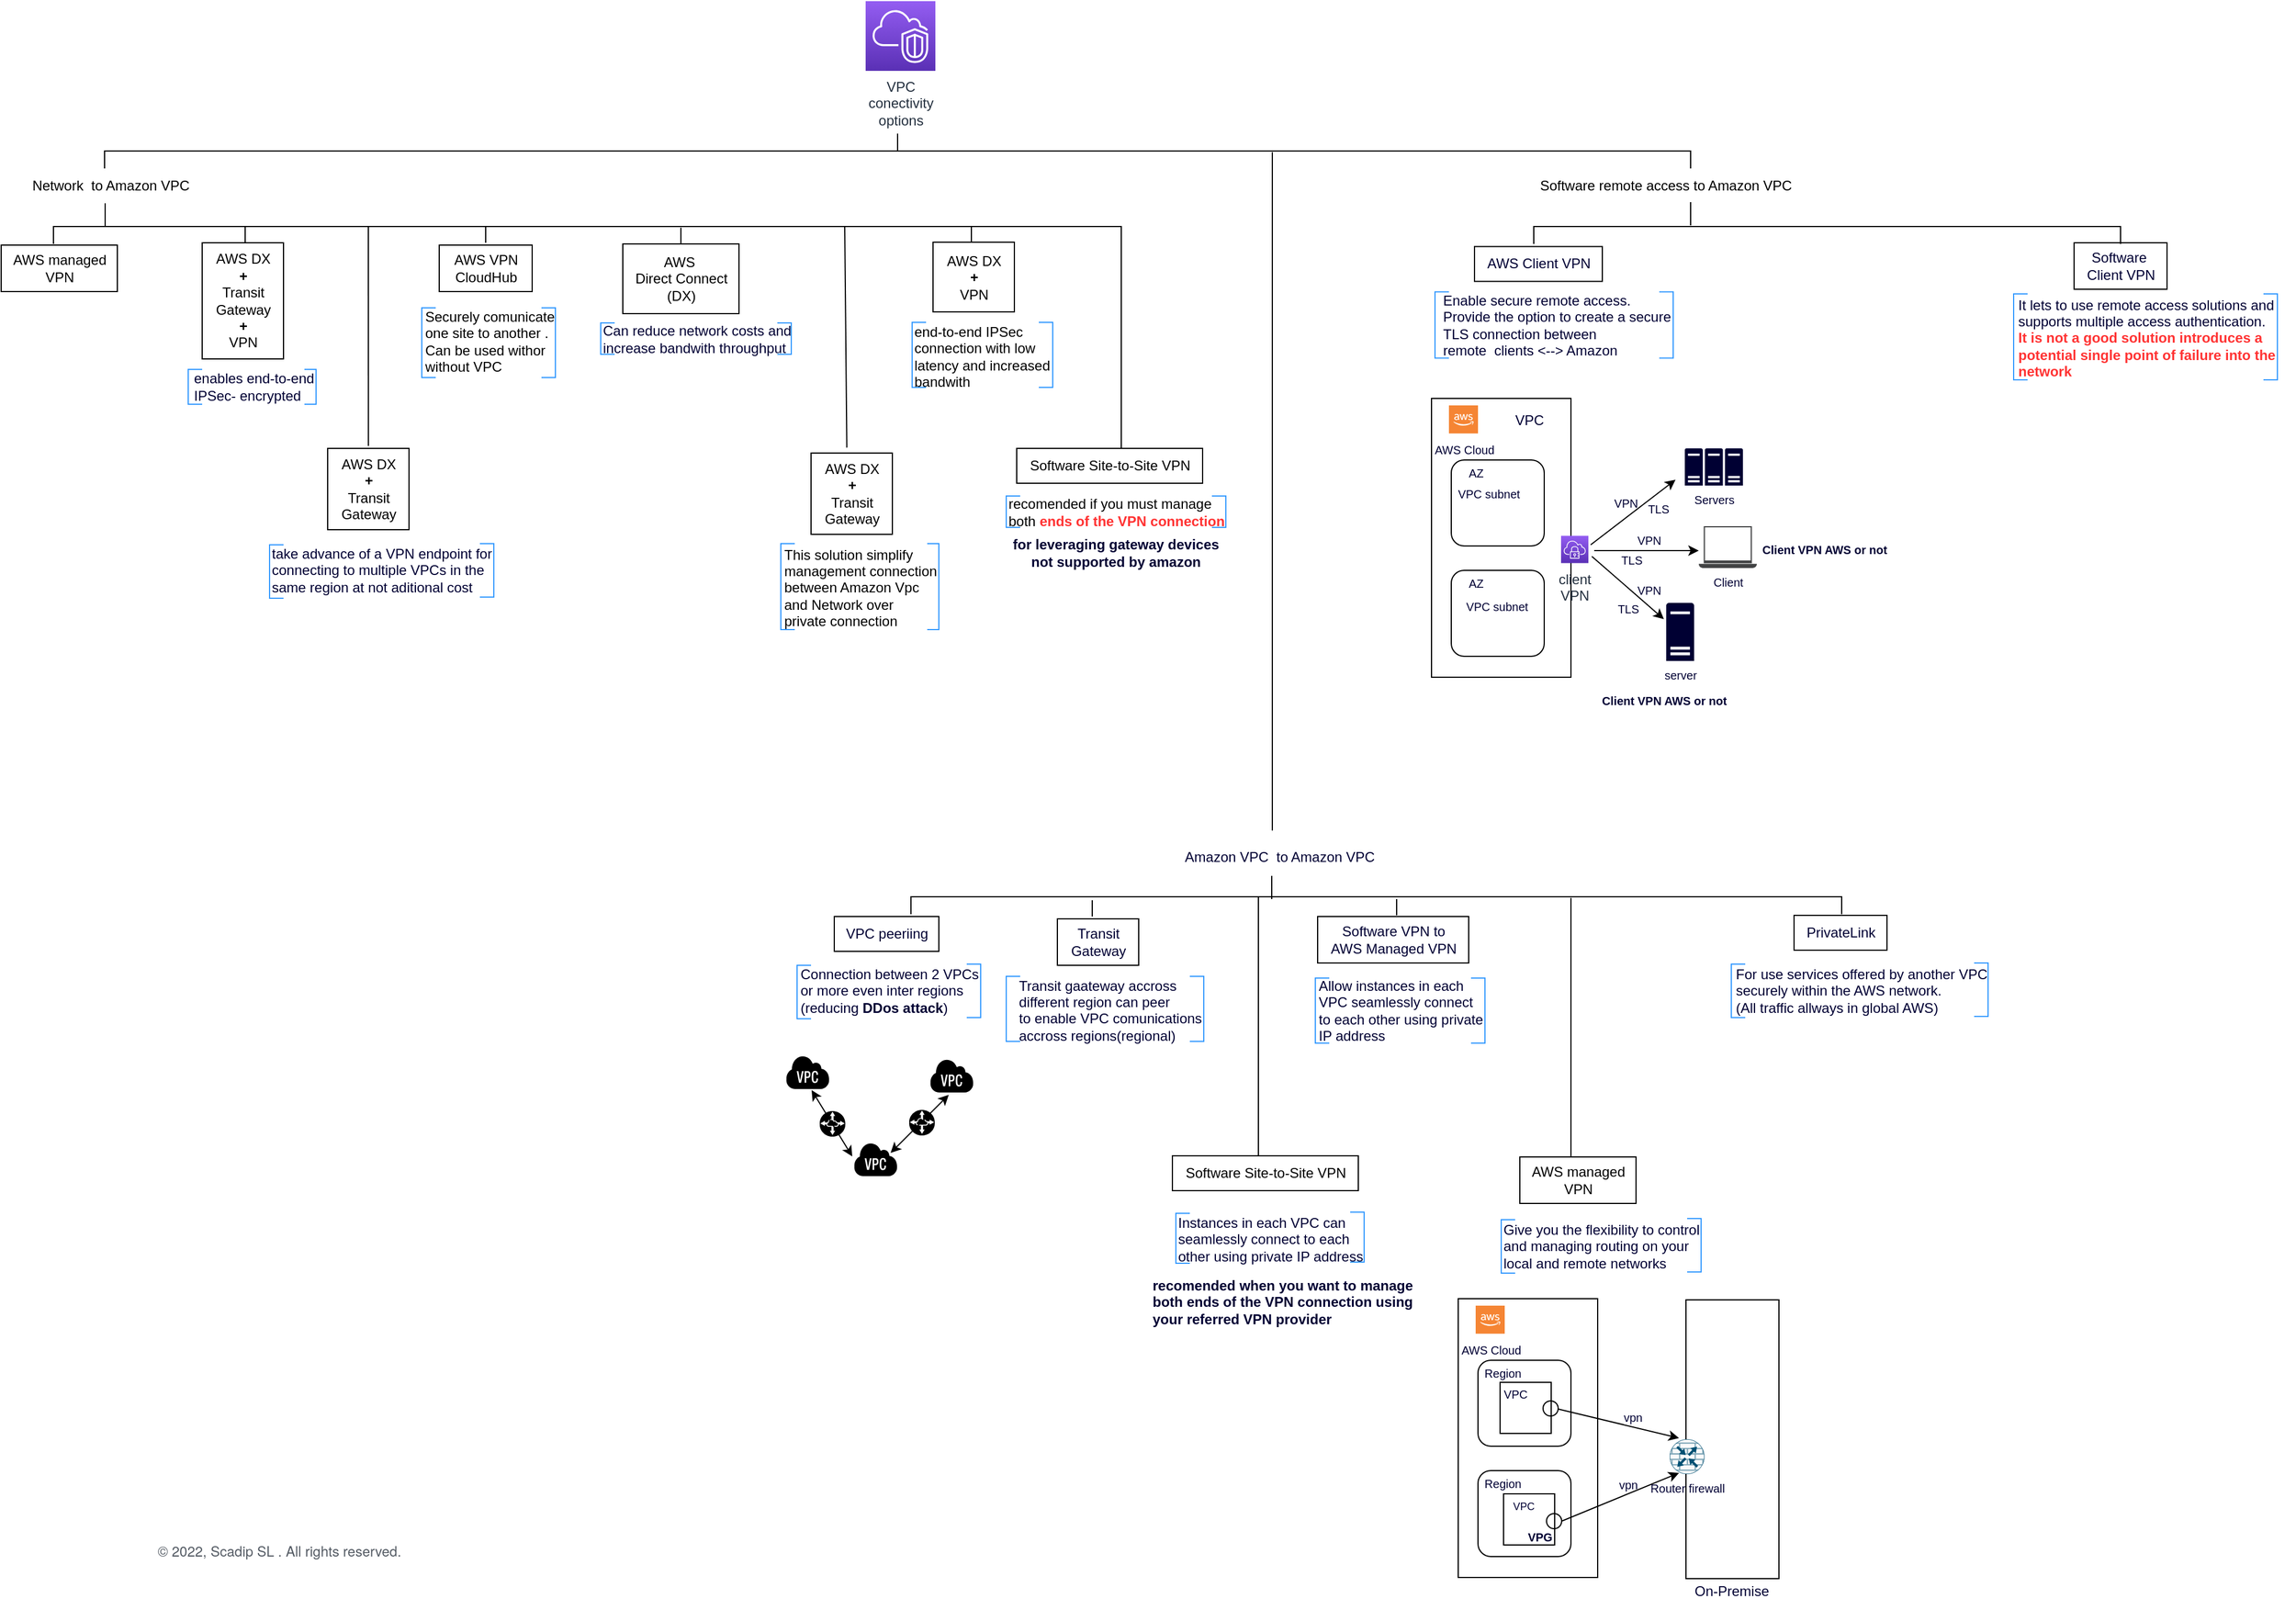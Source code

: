 <mxfile version="20.1.4" type="github">
  <diagram id="rGe3KuBBRu5CYdZj4_0n" name="Page-1">
    <mxGraphModel dx="799" dy="509" grid="1" gridSize="10" guides="1" tooltips="1" connect="1" arrows="1" fold="1" page="1" pageScale="1" pageWidth="2336" pageHeight="1654" math="0" shadow="0">
      <root>
        <mxCell id="0" />
        <mxCell id="1" parent="0" />
        <mxCell id="QmvpYYEcJwL0dfFaCKJW-41" value="This solution simplify&lt;br&gt;management connection&lt;br&gt;between Amazon Vpc &lt;br&gt;and Network&amp;nbsp;over &lt;br&gt;private connection" style="text;html=1;align=left;verticalAlign=middle;resizable=0;points=[];autosize=1;strokeColor=none;fillColor=none;" parent="1" vertex="1">
          <mxGeometry x="688" y="526" width="150" height="90" as="geometry" />
        </mxCell>
        <mxCell id="QmvpYYEcJwL0dfFaCKJW-1" value="VPC &lt;br&gt;conectivity &lt;br&gt;options" style="sketch=0;points=[[0,0,0],[0.25,0,0],[0.5,0,0],[0.75,0,0],[1,0,0],[0,1,0],[0.25,1,0],[0.5,1,0],[0.75,1,0],[1,1,0],[0,0.25,0],[0,0.5,0],[0,0.75,0],[1,0.25,0],[1,0.5,0],[1,0.75,0]];outlineConnect=0;fontColor=#232F3E;gradientColor=#945DF2;gradientDirection=north;fillColor=#5A30B5;strokeColor=#ffffff;dashed=0;verticalLabelPosition=bottom;verticalAlign=top;align=center;html=1;fontSize=12;fontStyle=0;aspect=fixed;shape=mxgraph.aws4.resourceIcon;resIcon=mxgraph.aws4.vpc;" parent="1" vertex="1">
          <mxGeometry x="760" y="66" width="60" height="60" as="geometry" />
        </mxCell>
        <mxCell id="QmvpYYEcJwL0dfFaCKJW-4" value="" style="strokeWidth=1;html=1;shape=mxgraph.flowchart.annotation_2;align=left;labelPosition=right;pointerEvents=1;direction=south;" parent="1" vertex="1">
          <mxGeometry x="105" y="180" width="1365" height="30" as="geometry" />
        </mxCell>
        <mxCell id="QmvpYYEcJwL0dfFaCKJW-5" value="Network&amp;nbsp; to Amazon VPC" style="text;html=1;align=center;verticalAlign=middle;resizable=0;points=[];autosize=1;strokeColor=none;fillColor=none;" parent="1" vertex="1">
          <mxGeometry x="30" y="210" width="160" height="30" as="geometry" />
        </mxCell>
        <mxCell id="QmvpYYEcJwL0dfFaCKJW-8" value="" style="strokeWidth=1;html=1;shape=mxgraph.flowchart.annotation_1;align=left;pointerEvents=1;direction=south;" parent="1" vertex="1">
          <mxGeometry x="61" y="260" width="919" height="15" as="geometry" />
        </mxCell>
        <mxCell id="QmvpYYEcJwL0dfFaCKJW-9" value="" style="endArrow=none;html=1;rounded=0;" parent="1" edge="1">
          <mxGeometry width="50" height="50" relative="1" as="geometry">
            <mxPoint x="105.5" y="260" as="sourcePoint" />
            <mxPoint x="105.5" y="240" as="targetPoint" />
          </mxGeometry>
        </mxCell>
        <mxCell id="QmvpYYEcJwL0dfFaCKJW-10" value="AWS managed&lt;br&gt;VPN" style="text;html=1;align=center;verticalAlign=middle;resizable=0;points=[];autosize=1;strokeColor=default;fillColor=none;" parent="1" vertex="1">
          <mxGeometry x="16" y="276" width="100" height="40" as="geometry" />
        </mxCell>
        <mxCell id="QmvpYYEcJwL0dfFaCKJW-11" value="" style="endArrow=none;html=1;rounded=0;" parent="1" edge="1">
          <mxGeometry width="50" height="50" relative="1" as="geometry">
            <mxPoint x="226" y="274" as="sourcePoint" />
            <mxPoint x="226" y="260" as="targetPoint" />
          </mxGeometry>
        </mxCell>
        <mxCell id="QmvpYYEcJwL0dfFaCKJW-12" value="AWS DX&lt;br&gt;&lt;b&gt;+&lt;br&gt;&lt;/b&gt;Transit&lt;br&gt;Gateway&lt;br&gt;&lt;b&gt;+&lt;/b&gt;&lt;br&gt;VPN" style="text;html=1;align=center;verticalAlign=middle;resizable=0;points=[];autosize=1;strokeColor=default;fillColor=none;" parent="1" vertex="1">
          <mxGeometry x="189" y="274" width="70" height="100" as="geometry" />
        </mxCell>
        <mxCell id="QmvpYYEcJwL0dfFaCKJW-14" value="enables end-to-end&lt;br&gt;IPSec- encrypted" style="text;html=1;align=left;verticalAlign=middle;resizable=0;points=[];autosize=1;strokeColor=none;fillColor=none;fontSize=12;fontColor=#000033;" parent="1" vertex="1">
          <mxGeometry x="180" y="378" width="130" height="40" as="geometry" />
        </mxCell>
        <mxCell id="QmvpYYEcJwL0dfFaCKJW-15" value="" style="strokeWidth=1;html=1;shape=mxgraph.flowchart.annotation_1;align=left;pointerEvents=1;fontColor=#000033;fillColor=none;strokeColor=#3399FF;" parent="1" vertex="1">
          <mxGeometry x="177" y="383" width="12" height="30" as="geometry" />
        </mxCell>
        <mxCell id="QmvpYYEcJwL0dfFaCKJW-16" value="" style="strokeWidth=1;html=1;shape=mxgraph.flowchart.annotation_1;align=left;pointerEvents=1;fontColor=#000033;fillColor=none;direction=west;strokeColor=#3399FF;" parent="1" vertex="1">
          <mxGeometry x="277" y="383" width="10" height="30" as="geometry" />
        </mxCell>
        <mxCell id="QmvpYYEcJwL0dfFaCKJW-17" value="take advance of a VPN endpoint for &lt;br&gt;connecting to multiple VPCs in the &lt;br&gt;same region&amp;nbsp;at not aditional cost" style="text;html=1;align=left;verticalAlign=middle;resizable=0;points=[];autosize=1;strokeColor=none;fillColor=none;fontSize=12;fontColor=#000033;" parent="1" vertex="1">
          <mxGeometry x="247" y="526" width="210" height="60" as="geometry" />
        </mxCell>
        <mxCell id="QmvpYYEcJwL0dfFaCKJW-18" value="" style="strokeWidth=1;html=1;shape=mxgraph.flowchart.annotation_1;align=left;pointerEvents=1;fontColor=#000033;fillColor=none;strokeColor=#3399FF;" parent="1" vertex="1">
          <mxGeometry x="247" y="534" width="12" height="46" as="geometry" />
        </mxCell>
        <mxCell id="QmvpYYEcJwL0dfFaCKJW-19" value="" style="strokeWidth=1;html=1;shape=mxgraph.flowchart.annotation_1;align=left;pointerEvents=1;fontColor=#000033;fillColor=none;direction=west;strokeColor=#3399FF;" parent="1" vertex="1">
          <mxGeometry x="428" y="533" width="12" height="46" as="geometry" />
        </mxCell>
        <mxCell id="QmvpYYEcJwL0dfFaCKJW-22" value="" style="endArrow=none;html=1;rounded=0;" parent="1" edge="1">
          <mxGeometry width="50" height="50" relative="1" as="geometry">
            <mxPoint x="851" y="274" as="sourcePoint" />
            <mxPoint x="851" y="260" as="targetPoint" />
          </mxGeometry>
        </mxCell>
        <mxCell id="QmvpYYEcJwL0dfFaCKJW-23" value="AWS VPN&lt;br&gt;CloudHub" style="text;html=1;align=center;verticalAlign=middle;resizable=0;points=[];autosize=1;strokeColor=default;fillColor=none;" parent="1" vertex="1">
          <mxGeometry x="393" y="276" width="80" height="40" as="geometry" />
        </mxCell>
        <mxCell id="QmvpYYEcJwL0dfFaCKJW-24" value="Securely comunicate &lt;br&gt;one site to another . &lt;br&gt;Can be used withor &lt;br&gt;without VPC&amp;nbsp;&amp;nbsp;" style="text;html=1;align=left;verticalAlign=middle;resizable=0;points=[];autosize=1;strokeColor=none;fillColor=none;" parent="1" vertex="1">
          <mxGeometry x="379" y="324" width="130" height="70" as="geometry" />
        </mxCell>
        <mxCell id="QmvpYYEcJwL0dfFaCKJW-25" value="" style="strokeWidth=1;html=1;shape=mxgraph.flowchart.annotation_1;align=left;pointerEvents=1;fontColor=#000033;fillColor=none;strokeColor=#3399FF;" parent="1" vertex="1">
          <mxGeometry x="378" y="330" width="12" height="60" as="geometry" />
        </mxCell>
        <mxCell id="QmvpYYEcJwL0dfFaCKJW-26" value="" style="strokeWidth=1;html=1;shape=mxgraph.flowchart.annotation_1;align=left;pointerEvents=1;fontColor=#000033;fillColor=none;direction=west;strokeColor=#3399FF;" parent="1" vertex="1">
          <mxGeometry x="481" y="330" width="12" height="60" as="geometry" />
        </mxCell>
        <mxCell id="QmvpYYEcJwL0dfFaCKJW-28" value="" style="endArrow=none;html=1;rounded=0;" parent="1" edge="1">
          <mxGeometry width="50" height="50" relative="1" as="geometry">
            <mxPoint x="433" y="274" as="sourcePoint" />
            <mxPoint x="433" y="260" as="targetPoint" />
          </mxGeometry>
        </mxCell>
        <mxCell id="QmvpYYEcJwL0dfFaCKJW-29" value="AWS&amp;nbsp;&lt;br&gt;Direct Connect&lt;br&gt;(DX)" style="text;html=1;align=center;verticalAlign=middle;resizable=0;points=[];autosize=1;strokeColor=default;fillColor=none;" parent="1" vertex="1">
          <mxGeometry x="551" y="275" width="100" height="60" as="geometry" />
        </mxCell>
        <mxCell id="QmvpYYEcJwL0dfFaCKJW-30" value="Can reduce network costs and&lt;br&gt;increase bandwith throughput" style="text;html=1;align=left;verticalAlign=middle;resizable=0;points=[];autosize=1;strokeColor=none;fillColor=none;fontSize=12;fontColor=#000033;" parent="1" vertex="1">
          <mxGeometry x="532" y="337" width="190" height="40" as="geometry" />
        </mxCell>
        <mxCell id="QmvpYYEcJwL0dfFaCKJW-31" value="" style="strokeWidth=1;html=1;shape=mxgraph.flowchart.annotation_1;align=left;pointerEvents=1;fontColor=#000033;fillColor=none;strokeColor=#3399FF;" parent="1" vertex="1">
          <mxGeometry x="532" y="343" width="12" height="27" as="geometry" />
        </mxCell>
        <mxCell id="QmvpYYEcJwL0dfFaCKJW-32" value="" style="strokeWidth=1;html=1;shape=mxgraph.flowchart.annotation_1;align=left;pointerEvents=1;fontColor=#000033;fillColor=none;direction=west;strokeColor=#3399FF;" parent="1" vertex="1">
          <mxGeometry x="684" y="343" width="12" height="27" as="geometry" />
        </mxCell>
        <mxCell id="QmvpYYEcJwL0dfFaCKJW-33" value="" style="endArrow=none;html=1;rounded=0;" parent="1" edge="1">
          <mxGeometry width="50" height="50" relative="1" as="geometry">
            <mxPoint x="601" y="275" as="sourcePoint" />
            <mxPoint x="601" y="261" as="targetPoint" />
          </mxGeometry>
        </mxCell>
        <mxCell id="QmvpYYEcJwL0dfFaCKJW-34" value="AWS DX&lt;br&gt;&lt;b&gt;+&lt;br&gt;&lt;/b&gt;Transit&lt;br&gt;Gateway" style="text;html=1;align=center;verticalAlign=middle;resizable=0;points=[];autosize=1;strokeColor=default;fillColor=none;" parent="1" vertex="1">
          <mxGeometry x="297" y="451" width="70" height="70" as="geometry" />
        </mxCell>
        <mxCell id="QmvpYYEcJwL0dfFaCKJW-36" value="" style="endArrow=none;html=1;rounded=0;exitX=0.501;exitY=-0.03;exitDx=0;exitDy=0;exitPerimeter=0;" parent="1" source="QmvpYYEcJwL0dfFaCKJW-34" edge="1">
          <mxGeometry width="50" height="50" relative="1" as="geometry">
            <mxPoint x="332" y="438" as="sourcePoint" />
            <mxPoint x="332" y="260" as="targetPoint" />
          </mxGeometry>
        </mxCell>
        <mxCell id="QmvpYYEcJwL0dfFaCKJW-37" value="" style="endArrow=none;html=1;rounded=0;exitX=0.44;exitY=-0.067;exitDx=0;exitDy=0;exitPerimeter=0;" parent="1" source="QmvpYYEcJwL0dfFaCKJW-38" edge="1">
          <mxGeometry width="50" height="50" relative="1" as="geometry">
            <mxPoint x="742" y="424" as="sourcePoint" />
            <mxPoint x="742" y="260" as="targetPoint" />
          </mxGeometry>
        </mxCell>
        <mxCell id="QmvpYYEcJwL0dfFaCKJW-38" value="AWS DX&lt;br&gt;&lt;b&gt;+&lt;br&gt;&lt;/b&gt;Transit&lt;br&gt;Gateway" style="text;html=1;align=center;verticalAlign=middle;resizable=0;points=[];autosize=1;strokeColor=default;fillColor=none;" parent="1" vertex="1">
          <mxGeometry x="713" y="455" width="70" height="70" as="geometry" />
        </mxCell>
        <mxCell id="QmvpYYEcJwL0dfFaCKJW-39" value="" style="strokeWidth=1;html=1;shape=mxgraph.flowchart.annotation_1;align=left;pointerEvents=1;fontColor=#000033;fillColor=none;strokeColor=#3399FF;" parent="1" vertex="1">
          <mxGeometry x="687" y="533" width="12" height="74" as="geometry" />
        </mxCell>
        <mxCell id="QmvpYYEcJwL0dfFaCKJW-40" value="" style="strokeWidth=1;html=1;shape=mxgraph.flowchart.annotation_1;align=left;pointerEvents=1;fontColor=#000033;fillColor=none;direction=west;strokeColor=#3399FF;" parent="1" vertex="1">
          <mxGeometry x="813" y="533" width="10" height="74" as="geometry" />
        </mxCell>
        <mxCell id="QmvpYYEcJwL0dfFaCKJW-42" value="AWS DX&lt;br&gt;&lt;b&gt;+&lt;/b&gt;&lt;br&gt;VPN" style="text;html=1;align=center;verticalAlign=middle;resizable=0;points=[];autosize=1;strokeColor=default;fillColor=none;" parent="1" vertex="1">
          <mxGeometry x="818" y="273.5" width="70" height="60" as="geometry" />
        </mxCell>
        <mxCell id="QmvpYYEcJwL0dfFaCKJW-43" value="end-to-end IPSec &lt;br&gt;connection&amp;nbsp;with low &lt;br&gt;latency and increased&amp;nbsp;&lt;br&gt;bandwith" style="text;html=1;align=left;verticalAlign=middle;resizable=0;points=[];autosize=1;strokeColor=none;fillColor=none;" parent="1" vertex="1">
          <mxGeometry x="800" y="336.5" width="140" height="70" as="geometry" />
        </mxCell>
        <mxCell id="QmvpYYEcJwL0dfFaCKJW-46" value="" style="strokeWidth=1;html=1;shape=mxgraph.flowchart.annotation_1;align=left;pointerEvents=1;fontColor=#000033;fillColor=none;strokeColor=#3399FF;" parent="1" vertex="1">
          <mxGeometry x="800" y="342.5" width="12" height="56" as="geometry" />
        </mxCell>
        <mxCell id="QmvpYYEcJwL0dfFaCKJW-47" value="" style="strokeWidth=1;html=1;shape=mxgraph.flowchart.annotation_1;align=left;pointerEvents=1;fontColor=#000033;fillColor=none;direction=west;strokeColor=#3399FF;" parent="1" vertex="1">
          <mxGeometry x="909" y="342.5" width="12" height="56" as="geometry" />
        </mxCell>
        <mxCell id="QmvpYYEcJwL0dfFaCKJW-50" value="Software Site-to-Site VPN" style="text;html=1;align=center;verticalAlign=middle;resizable=0;points=[];autosize=1;strokeColor=default;fillColor=none;" parent="1" vertex="1">
          <mxGeometry x="890" y="451" width="160" height="30" as="geometry" />
        </mxCell>
        <mxCell id="QmvpYYEcJwL0dfFaCKJW-52" value="" style="endArrow=none;html=1;rounded=0;exitX=0.44;exitY=-0.067;exitDx=0;exitDy=0;exitPerimeter=0;" parent="1" edge="1">
          <mxGeometry width="50" height="50" relative="1" as="geometry">
            <mxPoint x="980" y="451" as="sourcePoint" />
            <mxPoint x="980" y="274" as="targetPoint" />
          </mxGeometry>
        </mxCell>
        <mxCell id="QmvpYYEcJwL0dfFaCKJW-53" value="recomended if you must manage &lt;br&gt;both&amp;nbsp;&lt;b&gt;&lt;font color=&quot;#ff3333&quot;&gt;ends of the VPN connection&lt;/font&gt;&lt;/b&gt;&amp;nbsp;" style="text;html=1;align=left;verticalAlign=middle;resizable=0;points=[];autosize=1;strokeColor=none;fillColor=none;" parent="1" vertex="1">
          <mxGeometry x="881" y="486" width="210" height="40" as="geometry" />
        </mxCell>
        <mxCell id="QmvpYYEcJwL0dfFaCKJW-54" value="" style="strokeWidth=1;html=1;shape=mxgraph.flowchart.annotation_1;align=left;pointerEvents=1;fontColor=#000033;fillColor=none;strokeColor=#3399FF;" parent="1" vertex="1">
          <mxGeometry x="881" y="492" width="12" height="27" as="geometry" />
        </mxCell>
        <mxCell id="QmvpYYEcJwL0dfFaCKJW-55" value="" style="strokeWidth=1;html=1;shape=mxgraph.flowchart.annotation_1;align=left;pointerEvents=1;fontColor=#000033;fillColor=none;direction=west;strokeColor=#3399FF;" parent="1" vertex="1">
          <mxGeometry x="1058" y="492" width="12" height="27" as="geometry" />
        </mxCell>
        <mxCell id="QmvpYYEcJwL0dfFaCKJW-56" value="&lt;b&gt;for leveraging gateway devices &lt;br&gt;not supported by amazon&lt;/b&gt;" style="text;html=1;align=center;verticalAlign=middle;resizable=0;points=[];autosize=1;strokeColor=none;fillColor=none;fontColor=#000033;" parent="1" vertex="1">
          <mxGeometry x="875" y="521" width="200" height="40" as="geometry" />
        </mxCell>
        <mxCell id="QmvpYYEcJwL0dfFaCKJW-57" value="Amazon VPC&amp;nbsp; to Amazon VPC" style="text;html=1;align=center;verticalAlign=middle;resizable=0;points=[];autosize=1;strokeColor=none;fillColor=none;fontColor=#000033;" parent="1" vertex="1">
          <mxGeometry x="1021" y="788" width="190" height="30" as="geometry" />
        </mxCell>
        <mxCell id="QmvpYYEcJwL0dfFaCKJW-58" value="" style="strokeWidth=1;html=1;shape=mxgraph.flowchart.annotation_1;align=left;pointerEvents=1;direction=south;" parent="1" vertex="1">
          <mxGeometry x="799" y="837" width="801" height="15" as="geometry" />
        </mxCell>
        <mxCell id="QmvpYYEcJwL0dfFaCKJW-59" value="" style="endArrow=none;html=1;rounded=0;" parent="1" edge="1">
          <mxGeometry width="50" height="50" relative="1" as="geometry">
            <mxPoint x="1109.5" y="839" as="sourcePoint" />
            <mxPoint x="1109.5" y="819" as="targetPoint" />
          </mxGeometry>
        </mxCell>
        <mxCell id="QmvpYYEcJwL0dfFaCKJW-60" value="VPC peeriing" style="text;html=1;align=center;verticalAlign=middle;resizable=0;points=[];autosize=1;strokeColor=default;fillColor=none;fontColor=#000033;" parent="1" vertex="1">
          <mxGeometry x="733" y="854" width="90" height="30" as="geometry" />
        </mxCell>
        <mxCell id="QmvpYYEcJwL0dfFaCKJW-61" value="Transit &lt;br&gt;Gateway" style="text;html=1;align=center;verticalAlign=middle;resizable=0;points=[];autosize=1;strokeColor=default;fillColor=none;fontColor=#000033;" parent="1" vertex="1">
          <mxGeometry x="925" y="856" width="70" height="40" as="geometry" />
        </mxCell>
        <mxCell id="QmvpYYEcJwL0dfFaCKJW-62" value="Software Site-to-Site VPN" style="text;html=1;align=center;verticalAlign=middle;resizable=0;points=[];autosize=1;strokeColor=default;fillColor=none;" parent="1" vertex="1">
          <mxGeometry x="1024" y="1060" width="160" height="30" as="geometry" />
        </mxCell>
        <mxCell id="QmvpYYEcJwL0dfFaCKJW-63" value="Connection between&amp;nbsp;2 VPCs &lt;br&gt;or more even inter regions&amp;nbsp;&lt;br&gt;(reducing &lt;b&gt;DDos attack&lt;/b&gt;)" style="text;html=1;align=left;verticalAlign=middle;resizable=0;points=[];autosize=1;strokeColor=none;fillColor=none;fontColor=#000033;" parent="1" vertex="1">
          <mxGeometry x="702" y="888" width="180" height="60" as="geometry" />
        </mxCell>
        <mxCell id="QmvpYYEcJwL0dfFaCKJW-64" value="" style="strokeWidth=1;html=1;shape=mxgraph.flowchart.annotation_1;align=left;pointerEvents=1;fontColor=#000033;fillColor=none;strokeColor=#3399FF;" parent="1" vertex="1">
          <mxGeometry x="701" y="896" width="12" height="46" as="geometry" />
        </mxCell>
        <mxCell id="QmvpYYEcJwL0dfFaCKJW-65" value="" style="strokeWidth=1;html=1;shape=mxgraph.flowchart.annotation_1;align=left;pointerEvents=1;fontColor=#000033;fillColor=none;direction=west;strokeColor=#3399FF;" parent="1" vertex="1">
          <mxGeometry x="847" y="895" width="12" height="46" as="geometry" />
        </mxCell>
        <mxCell id="QmvpYYEcJwL0dfFaCKJW-66" value="Transit gaateway accross &lt;br&gt;different region can peer&lt;br&gt;to enable VPC comunications &lt;br&gt;accross regions(regional)&amp;nbsp;&lt;br&gt;&amp;nbsp;" style="text;html=1;align=left;verticalAlign=middle;resizable=0;points=[];autosize=1;strokeColor=none;fillColor=none;fontColor=#000033;" parent="1" vertex="1">
          <mxGeometry x="890" y="897" width="180" height="90" as="geometry" />
        </mxCell>
        <mxCell id="QmvpYYEcJwL0dfFaCKJW-67" value="" style="strokeWidth=1;html=1;shape=mxgraph.flowchart.annotation_1;align=left;pointerEvents=1;fontColor=#000033;fillColor=none;strokeColor=#3399FF;" parent="1" vertex="1">
          <mxGeometry x="881" y="905.5" width="12" height="56" as="geometry" />
        </mxCell>
        <mxCell id="QmvpYYEcJwL0dfFaCKJW-68" value="" style="strokeWidth=1;html=1;shape=mxgraph.flowchart.annotation_1;align=left;pointerEvents=1;fontColor=#000033;fillColor=none;direction=west;strokeColor=#3399FF;" parent="1" vertex="1">
          <mxGeometry x="1039" y="905.5" width="12" height="56" as="geometry" />
        </mxCell>
        <mxCell id="QmvpYYEcJwL0dfFaCKJW-69" value="Instances in each VPC can &lt;br&gt;seamlessly connect to each &lt;br&gt;other using private IP address" style="text;html=1;align=left;verticalAlign=middle;resizable=0;points=[];autosize=1;strokeColor=none;fillColor=none;fontColor=#000033;" parent="1" vertex="1">
          <mxGeometry x="1027" y="1102" width="180" height="60" as="geometry" />
        </mxCell>
        <mxCell id="QmvpYYEcJwL0dfFaCKJW-70" value="" style="strokeWidth=1;html=1;shape=mxgraph.flowchart.annotation_1;align=left;pointerEvents=1;fontColor=#000033;fillColor=none;strokeColor=#3399FF;" parent="1" vertex="1">
          <mxGeometry x="1027" y="1109.5" width="12" height="43" as="geometry" />
        </mxCell>
        <mxCell id="QmvpYYEcJwL0dfFaCKJW-71" value="" style="strokeWidth=1;html=1;shape=mxgraph.flowchart.annotation_1;align=left;pointerEvents=1;fontColor=#000033;fillColor=none;direction=west;strokeColor=#3399FF;" parent="1" vertex="1">
          <mxGeometry x="1177" y="1108.5" width="12" height="43" as="geometry" />
        </mxCell>
        <mxCell id="QmvpYYEcJwL0dfFaCKJW-72" value="&lt;b&gt;recomended when you want to manage &lt;br&gt;both ends of the VPN connection using &lt;br&gt;your referred VPN provider&lt;/b&gt;" style="text;html=1;align=left;verticalAlign=middle;resizable=0;points=[];autosize=1;strokeColor=none;fillColor=none;fontColor=#000033;" parent="1" vertex="1">
          <mxGeometry x="1005" y="1155.5" width="250" height="60" as="geometry" />
        </mxCell>
        <mxCell id="QmvpYYEcJwL0dfFaCKJW-73" value="" style="endArrow=none;html=1;rounded=0;" parent="1" edge="1">
          <mxGeometry width="50" height="50" relative="1" as="geometry">
            <mxPoint x="955" y="854" as="sourcePoint" />
            <mxPoint x="955" y="840" as="targetPoint" />
          </mxGeometry>
        </mxCell>
        <mxCell id="QmvpYYEcJwL0dfFaCKJW-74" value="" style="endArrow=none;html=1;rounded=0;" parent="1" edge="1">
          <mxGeometry width="50" height="50" relative="1" as="geometry">
            <mxPoint x="1098" y="1060" as="sourcePoint" />
            <mxPoint x="1098" y="837" as="targetPoint" />
          </mxGeometry>
        </mxCell>
        <mxCell id="QmvpYYEcJwL0dfFaCKJW-75" value="Software VPN to &lt;br&gt;AWS Managed VPN" style="text;html=1;align=center;verticalAlign=middle;resizable=0;points=[];autosize=1;strokeColor=default;fillColor=none;fontColor=#000033;" parent="1" vertex="1">
          <mxGeometry x="1149" y="854" width="130" height="40" as="geometry" />
        </mxCell>
        <mxCell id="QmvpYYEcJwL0dfFaCKJW-76" value="Allow instances in each &lt;br&gt;VPC seamlessly connect&amp;nbsp; &lt;br&gt;to each other using private &lt;br&gt;IP address" style="text;html=1;align=left;verticalAlign=middle;resizable=0;points=[];autosize=1;strokeColor=none;fillColor=none;fontColor=#000033;" parent="1" vertex="1">
          <mxGeometry x="1148" y="899.5" width="160" height="70" as="geometry" />
        </mxCell>
        <mxCell id="QmvpYYEcJwL0dfFaCKJW-77" value="" style="strokeWidth=1;html=1;shape=mxgraph.flowchart.annotation_1;align=left;pointerEvents=1;fontColor=#000033;fillColor=none;strokeColor=#3399FF;" parent="1" vertex="1">
          <mxGeometry x="1147" y="907" width="12" height="56" as="geometry" />
        </mxCell>
        <mxCell id="QmvpYYEcJwL0dfFaCKJW-78" value="" style="strokeWidth=1;html=1;shape=mxgraph.flowchart.annotation_1;align=left;pointerEvents=1;fontColor=#000033;fillColor=none;direction=west;strokeColor=#3399FF;" parent="1" vertex="1">
          <mxGeometry x="1281" y="907" width="12" height="56" as="geometry" />
        </mxCell>
        <mxCell id="QmvpYYEcJwL0dfFaCKJW-79" value="" style="endArrow=none;html=1;rounded=0;" parent="1" edge="1">
          <mxGeometry width="50" height="50" relative="1" as="geometry">
            <mxPoint x="1217" y="853" as="sourcePoint" />
            <mxPoint x="1217" y="839" as="targetPoint" />
          </mxGeometry>
        </mxCell>
        <mxCell id="QmvpYYEcJwL0dfFaCKJW-80" value="AWS managed&lt;br&gt;VPN" style="text;html=1;align=center;verticalAlign=middle;resizable=0;points=[];autosize=1;strokeColor=default;fillColor=none;" parent="1" vertex="1">
          <mxGeometry x="1323" y="1061" width="100" height="40" as="geometry" />
        </mxCell>
        <mxCell id="QmvpYYEcJwL0dfFaCKJW-81" value="Give you the flexibility to control &lt;br&gt;and&amp;nbsp;managing routing on your &lt;br&gt;local and remote networks" style="text;html=1;align=left;verticalAlign=middle;resizable=0;points=[];autosize=1;strokeColor=none;fillColor=none;fontColor=#000033;" parent="1" vertex="1">
          <mxGeometry x="1307" y="1107.5" width="190" height="60" as="geometry" />
        </mxCell>
        <mxCell id="QmvpYYEcJwL0dfFaCKJW-82" value="" style="strokeWidth=1;html=1;shape=mxgraph.flowchart.annotation_1;align=left;pointerEvents=1;fontColor=#000033;fillColor=none;strokeColor=#3399FF;" parent="1" vertex="1">
          <mxGeometry x="1307" y="1115" width="12" height="46" as="geometry" />
        </mxCell>
        <mxCell id="QmvpYYEcJwL0dfFaCKJW-83" value="" style="strokeWidth=1;html=1;shape=mxgraph.flowchart.annotation_1;align=left;pointerEvents=1;fontColor=#000033;fillColor=none;direction=west;strokeColor=#3399FF;" parent="1" vertex="1">
          <mxGeometry x="1467" y="1114" width="12" height="46" as="geometry" />
        </mxCell>
        <mxCell id="QmvpYYEcJwL0dfFaCKJW-84" value="" style="rounded=0;whiteSpace=wrap;html=1;fontColor=#000033;strokeColor=default;strokeWidth=1;fillColor=none;" parent="1" vertex="1">
          <mxGeometry x="1270" y="1183" width="120" height="240" as="geometry" />
        </mxCell>
        <mxCell id="QmvpYYEcJwL0dfFaCKJW-85" value="&lt;font style=&quot;font-size: 10px;&quot;&gt;AWS Cloud&lt;/font&gt;" style="outlineConnect=0;dashed=0;verticalLabelPosition=bottom;verticalAlign=top;align=center;html=1;shape=mxgraph.aws3.cloud_2;fillColor=#F58534;gradientColor=none;fontColor=#000033;strokeColor=default;strokeWidth=1;aspect=fixed;" parent="1" vertex="1">
          <mxGeometry x="1285" y="1189" width="25" height="24.15" as="geometry" />
        </mxCell>
        <mxCell id="QmvpYYEcJwL0dfFaCKJW-88" value="" style="rounded=1;whiteSpace=wrap;html=1;fontSize=9;fontColor=#000033;strokeColor=default;strokeWidth=1;fillColor=none;" parent="1" vertex="1">
          <mxGeometry x="1287" y="1236" width="80" height="74" as="geometry" />
        </mxCell>
        <mxCell id="QmvpYYEcJwL0dfFaCKJW-90" value="" style="rounded=1;whiteSpace=wrap;html=1;fontSize=9;fontColor=#000033;strokeColor=default;strokeWidth=1;fillColor=none;" parent="1" vertex="1">
          <mxGeometry x="1287" y="1331" width="80" height="74" as="geometry" />
        </mxCell>
        <mxCell id="QmvpYYEcJwL0dfFaCKJW-91" value="" style="whiteSpace=wrap;html=1;aspect=fixed;fontSize=9;fontColor=#000033;strokeColor=default;strokeWidth=1;fillColor=none;" parent="1" vertex="1">
          <mxGeometry x="1306" y="1255" width="44" height="44" as="geometry" />
        </mxCell>
        <mxCell id="QmvpYYEcJwL0dfFaCKJW-92" value="" style="whiteSpace=wrap;html=1;aspect=fixed;fontSize=9;fontColor=#000033;strokeColor=default;strokeWidth=1;fillColor=none;" parent="1" vertex="1">
          <mxGeometry x="1309" y="1351" width="44" height="44" as="geometry" />
        </mxCell>
        <mxCell id="QmvpYYEcJwL0dfFaCKJW-93" value="&lt;font style=&quot;font-size: 10px;&quot;&gt;VPC&lt;/font&gt;" style="text;html=1;align=center;verticalAlign=middle;resizable=0;points=[];autosize=1;strokeColor=none;fillColor=none;fontSize=9;fontColor=#000033;" parent="1" vertex="1">
          <mxGeometry x="1299" y="1250" width="40" height="30" as="geometry" />
        </mxCell>
        <mxCell id="QmvpYYEcJwL0dfFaCKJW-94" value="VPC" style="text;html=1;align=center;verticalAlign=middle;resizable=0;points=[];autosize=1;strokeColor=none;fillColor=none;fontSize=9;fontColor=#000033;" parent="1" vertex="1">
          <mxGeometry x="1306" y="1352" width="40" height="20" as="geometry" />
        </mxCell>
        <mxCell id="QmvpYYEcJwL0dfFaCKJW-95" value="&lt;font style=&quot;font-size: 10px;&quot;&gt;Region&lt;/font&gt;" style="text;html=1;align=center;verticalAlign=middle;resizable=0;points=[];autosize=1;strokeColor=none;fillColor=none;fontSize=9;fontColor=#000033;" parent="1" vertex="1">
          <mxGeometry x="1278" y="1232" width="60" height="30" as="geometry" />
        </mxCell>
        <mxCell id="QmvpYYEcJwL0dfFaCKJW-96" value="&lt;font style=&quot;font-size: 10px;&quot;&gt;Region&lt;/font&gt;" style="text;html=1;align=center;verticalAlign=middle;resizable=0;points=[];autosize=1;strokeColor=none;fillColor=none;fontSize=9;fontColor=#000033;" parent="1" vertex="1">
          <mxGeometry x="1278" y="1327" width="60" height="30" as="geometry" />
        </mxCell>
        <mxCell id="QmvpYYEcJwL0dfFaCKJW-97" value="" style="ellipse;whiteSpace=wrap;html=1;aspect=fixed;fontSize=9;fontColor=#000033;strokeColor=default;strokeWidth=1;fillColor=none;" parent="1" vertex="1">
          <mxGeometry x="1343" y="1271" width="13" height="13" as="geometry" />
        </mxCell>
        <mxCell id="QmvpYYEcJwL0dfFaCKJW-101" value="" style="ellipse;whiteSpace=wrap;html=1;aspect=fixed;fontSize=9;fontColor=#000033;strokeColor=default;strokeWidth=1;fillColor=none;" parent="1" vertex="1">
          <mxGeometry x="1346" y="1368" width="13" height="13" as="geometry" />
        </mxCell>
        <mxCell id="QmvpYYEcJwL0dfFaCKJW-103" value="" style="endArrow=none;html=1;rounded=0;fontSize=9;fontColor=#000033;strokeColor=none;strokeWidth=5;" parent="1" edge="1">
          <mxGeometry width="50" height="50" relative="1" as="geometry">
            <mxPoint x="1460" y="1352" as="sourcePoint" />
            <mxPoint x="1510" y="1302" as="targetPoint" />
          </mxGeometry>
        </mxCell>
        <mxCell id="QmvpYYEcJwL0dfFaCKJW-105" value="" style="endArrow=classic;html=1;rounded=0;fontSize=9;fontColor=#000033;strokeWidth=1;exitX=1;exitY=0.5;exitDx=0;exitDy=0;" parent="1" source="QmvpYYEcJwL0dfFaCKJW-101" edge="1">
          <mxGeometry width="50" height="50" relative="1" as="geometry">
            <mxPoint x="1359" y="1386" as="sourcePoint" />
            <mxPoint x="1460" y="1333" as="targetPoint" />
          </mxGeometry>
        </mxCell>
        <mxCell id="QmvpYYEcJwL0dfFaCKJW-106" value="" style="endArrow=classic;html=1;rounded=0;fontSize=9;fontColor=#000033;strokeWidth=1;" parent="1" edge="1">
          <mxGeometry width="50" height="50" relative="1" as="geometry">
            <mxPoint x="1356" y="1278" as="sourcePoint" />
            <mxPoint x="1460" y="1303" as="targetPoint" />
          </mxGeometry>
        </mxCell>
        <mxCell id="QmvpYYEcJwL0dfFaCKJW-107" value="" style="rounded=0;whiteSpace=wrap;html=1;fontColor=#000033;strokeColor=default;strokeWidth=1;fillColor=none;" parent="1" vertex="1">
          <mxGeometry x="1466" y="1184" width="80" height="240" as="geometry" />
        </mxCell>
        <mxCell id="QmvpYYEcJwL0dfFaCKJW-109" value="&lt;font size=&quot;1&quot;&gt;Router firewall&lt;/font&gt;" style="sketch=0;points=[[0.5,0,0],[1,0.5,0],[0.5,1,0],[0,0.5,0],[0.145,0.145,0],[0.856,0.145,0],[0.855,0.856,0],[0.145,0.855,0]];verticalLabelPosition=bottom;html=1;verticalAlign=top;aspect=fixed;align=center;pointerEvents=1;shape=mxgraph.cisco19.rect;prIcon=router_with_firewall;fillColor=#FAFAFA;strokeColor=#005073;fontSize=9;fontColor=#000033;" parent="1" vertex="1">
          <mxGeometry x="1452" y="1304" width="30" height="30" as="geometry" />
        </mxCell>
        <mxCell id="QmvpYYEcJwL0dfFaCKJW-111" value="On-Premise" style="text;html=1;align=center;verticalAlign=middle;resizable=0;points=[];autosize=1;strokeColor=none;fillColor=none;fontSize=12;fontColor=#000033;" parent="1" vertex="1">
          <mxGeometry x="1460" y="1420" width="90" height="30" as="geometry" />
        </mxCell>
        <mxCell id="QmvpYYEcJwL0dfFaCKJW-112" value="&lt;b&gt;VPG&lt;/b&gt;" style="text;html=1;align=center;verticalAlign=middle;resizable=0;points=[];autosize=1;strokeColor=none;fillColor=none;fontSize=10;fontColor=#000033;" parent="1" vertex="1">
          <mxGeometry x="1319.5" y="1373" width="40" height="30" as="geometry" />
        </mxCell>
        <mxCell id="QmvpYYEcJwL0dfFaCKJW-113" value="vpn" style="text;html=1;align=center;verticalAlign=middle;resizable=0;points=[];autosize=1;strokeColor=none;fillColor=none;fontSize=10;fontColor=#000033;" parent="1" vertex="1">
          <mxGeometry x="1396" y="1328" width="40" height="30" as="geometry" />
        </mxCell>
        <mxCell id="QmvpYYEcJwL0dfFaCKJW-114" value="vpn" style="text;html=1;align=center;verticalAlign=middle;resizable=0;points=[];autosize=1;strokeColor=none;fillColor=none;fontSize=10;fontColor=#000033;" parent="1" vertex="1">
          <mxGeometry x="1400" y="1269.5" width="40" height="30" as="geometry" />
        </mxCell>
        <mxCell id="QmvpYYEcJwL0dfFaCKJW-115" value="" style="endArrow=none;html=1;rounded=0;exitX=0.418;exitY=-0.1;exitDx=0;exitDy=0;exitPerimeter=0;" parent="1" edge="1">
          <mxGeometry width="50" height="50" relative="1" as="geometry">
            <mxPoint x="1367" y="1061" as="sourcePoint" />
            <mxPoint x="1367" y="838" as="targetPoint" />
          </mxGeometry>
        </mxCell>
        <mxCell id="QmvpYYEcJwL0dfFaCKJW-116" value="PrivateLink" style="text;html=1;align=center;verticalAlign=middle;resizable=0;points=[];autosize=1;strokeColor=default;fillColor=none;fontSize=12;fontColor=#000033;" parent="1" vertex="1">
          <mxGeometry x="1559" y="853" width="80" height="30" as="geometry" />
        </mxCell>
        <mxCell id="QmvpYYEcJwL0dfFaCKJW-117" value="For use services offered by another VPC &lt;br&gt;securely within the AWS network.&lt;br&gt;(All traffic allways in global AWS)" style="text;html=1;align=left;verticalAlign=middle;resizable=0;points=[];autosize=1;strokeColor=none;fillColor=none;fontSize=12;fontColor=#000033;" parent="1" vertex="1">
          <mxGeometry x="1507" y="888" width="240" height="60" as="geometry" />
        </mxCell>
        <mxCell id="QmvpYYEcJwL0dfFaCKJW-118" value="" style="strokeWidth=1;html=1;shape=mxgraph.flowchart.annotation_1;align=left;pointerEvents=1;fontColor=#000033;fillColor=none;strokeColor=#3399FF;" parent="1" vertex="1">
          <mxGeometry x="1505" y="895" width="12" height="46" as="geometry" />
        </mxCell>
        <mxCell id="QmvpYYEcJwL0dfFaCKJW-119" value="" style="strokeWidth=1;html=1;shape=mxgraph.flowchart.annotation_1;align=left;pointerEvents=1;fontColor=#000033;fillColor=none;direction=west;strokeColor=#3399FF;" parent="1" vertex="1">
          <mxGeometry x="1714" y="894" width="12" height="46" as="geometry" />
        </mxCell>
        <mxCell id="QmvpYYEcJwL0dfFaCKJW-120" value="" style="endArrow=none;html=1;rounded=0;" parent="1" edge="1">
          <mxGeometry width="50" height="50" relative="1" as="geometry">
            <mxPoint x="1110" y="780" as="sourcePoint" />
            <mxPoint x="1110" y="196" as="targetPoint" />
          </mxGeometry>
        </mxCell>
        <mxCell id="QmvpYYEcJwL0dfFaCKJW-123" value="AWS Client VPN" style="text;html=1;align=center;verticalAlign=middle;resizable=0;points=[];autosize=1;strokeColor=default;fillColor=none;fontSize=12;fontColor=#000033;" parent="1" vertex="1">
          <mxGeometry x="1284" y="277.25" width="110" height="30" as="geometry" />
        </mxCell>
        <mxCell id="QmvpYYEcJwL0dfFaCKJW-124" value="Software&amp;nbsp;&lt;br&gt;Client VPN" style="text;html=1;align=center;verticalAlign=middle;resizable=0;points=[];autosize=1;strokeColor=default;fillColor=none;fontSize=12;fontColor=#000033;" parent="1" vertex="1">
          <mxGeometry x="1800" y="274" width="80" height="40" as="geometry" />
        </mxCell>
        <mxCell id="QmvpYYEcJwL0dfFaCKJW-125" value="Enable secure remote access. &lt;br&gt;Provide the option to create a secure &lt;br&gt;TLS connection between &lt;br&gt;remote&amp;nbsp; clients &amp;lt;--&amp;gt; Amazon&amp;nbsp;&amp;nbsp;" style="text;html=1;align=left;verticalAlign=middle;resizable=0;points=[];autosize=1;strokeColor=none;fillColor=none;fontSize=12;fontColor=#000033;" parent="1" vertex="1">
          <mxGeometry x="1255" y="309.75" width="220" height="70" as="geometry" />
        </mxCell>
        <mxCell id="QmvpYYEcJwL0dfFaCKJW-126" value="" style="strokeWidth=1;html=1;shape=mxgraph.flowchart.annotation_1;align=left;pointerEvents=1;fontColor=#000033;fillColor=none;strokeColor=#3399FF;" parent="1" vertex="1">
          <mxGeometry x="1250" y="316.25" width="12" height="57" as="geometry" />
        </mxCell>
        <mxCell id="QmvpYYEcJwL0dfFaCKJW-127" value="" style="strokeWidth=1;html=1;shape=mxgraph.flowchart.annotation_1;align=left;pointerEvents=1;fontColor=#000033;fillColor=none;direction=west;strokeColor=#3399FF;" parent="1" vertex="1">
          <mxGeometry x="1443" y="316.25" width="12" height="57" as="geometry" />
        </mxCell>
        <mxCell id="QmvpYYEcJwL0dfFaCKJW-128" value="" style="rounded=0;whiteSpace=wrap;html=1;fontColor=#000033;strokeColor=default;strokeWidth=1;fillColor=none;" parent="1" vertex="1">
          <mxGeometry x="1247" y="408" width="120" height="240" as="geometry" />
        </mxCell>
        <mxCell id="QmvpYYEcJwL0dfFaCKJW-129" value="&lt;font style=&quot;font-size: 10px;&quot;&gt;AWS Cloud&lt;/font&gt;" style="outlineConnect=0;dashed=0;verticalLabelPosition=bottom;verticalAlign=top;align=center;html=1;shape=mxgraph.aws3.cloud_2;fillColor=#F58534;gradientColor=none;fontColor=#000033;strokeColor=default;strokeWidth=1;aspect=fixed;" parent="1" vertex="1">
          <mxGeometry x="1262" y="414" width="25" height="24.15" as="geometry" />
        </mxCell>
        <mxCell id="QmvpYYEcJwL0dfFaCKJW-130" value="" style="rounded=1;whiteSpace=wrap;html=1;fontSize=9;fontColor=#000033;strokeColor=default;strokeWidth=1;fillColor=none;" parent="1" vertex="1">
          <mxGeometry x="1264" y="461" width="80" height="74" as="geometry" />
        </mxCell>
        <mxCell id="QmvpYYEcJwL0dfFaCKJW-131" value="" style="rounded=1;whiteSpace=wrap;html=1;fontSize=9;fontColor=#000033;strokeColor=default;strokeWidth=1;fillColor=none;" parent="1" vertex="1">
          <mxGeometry x="1264" y="556" width="80" height="74" as="geometry" />
        </mxCell>
        <mxCell id="QmvpYYEcJwL0dfFaCKJW-134" value="&lt;font style=&quot;font-size: 10px;&quot;&gt;VPC subnet&lt;br style=&quot;font-size: 10px;&quot;&gt;&lt;/font&gt;" style="text;html=1;align=center;verticalAlign=middle;resizable=0;points=[];autosize=1;strokeColor=none;fillColor=none;fontSize=10;fontColor=#000033;" parent="1" vertex="1">
          <mxGeometry x="1256" y="475" width="80" height="30" as="geometry" />
        </mxCell>
        <mxCell id="QmvpYYEcJwL0dfFaCKJW-135" value="VPC subnet" style="text;html=1;align=center;verticalAlign=middle;resizable=0;points=[];autosize=1;strokeColor=none;fillColor=none;fontSize=10;fontColor=#000033;" parent="1" vertex="1">
          <mxGeometry x="1263" y="572" width="80" height="30" as="geometry" />
        </mxCell>
        <mxCell id="QmvpYYEcJwL0dfFaCKJW-136" value="&lt;font style=&quot;font-size: 10px;&quot;&gt;AZ&lt;/font&gt;" style="text;html=1;align=center;verticalAlign=middle;resizable=0;points=[];autosize=1;strokeColor=none;fillColor=none;fontSize=9;fontColor=#000033;" parent="1" vertex="1">
          <mxGeometry x="1265" y="457" width="40" height="30" as="geometry" />
        </mxCell>
        <mxCell id="QmvpYYEcJwL0dfFaCKJW-137" value="&lt;span style=&quot;font-size: 10px;&quot;&gt;AZ&lt;/span&gt;" style="text;html=1;align=center;verticalAlign=middle;resizable=0;points=[];autosize=1;strokeColor=none;fillColor=none;fontSize=9;fontColor=#000033;" parent="1" vertex="1">
          <mxGeometry x="1265" y="552" width="40" height="30" as="geometry" />
        </mxCell>
        <mxCell id="QmvpYYEcJwL0dfFaCKJW-141" value="" style="endArrow=classic;html=1;rounded=0;fontSize=9;fontColor=#000033;strokeWidth=1;exitX=1;exitY=0.5;exitDx=0;exitDy=0;" parent="1" edge="1">
          <mxGeometry width="50" height="50" relative="1" as="geometry">
            <mxPoint x="1385" y="544" as="sourcePoint" />
            <mxPoint x="1447" y="598" as="targetPoint" />
          </mxGeometry>
        </mxCell>
        <mxCell id="QmvpYYEcJwL0dfFaCKJW-142" value="" style="endArrow=classic;html=1;rounded=0;fontSize=9;fontColor=#000033;strokeWidth=1;" parent="1" edge="1">
          <mxGeometry width="50" height="50" relative="1" as="geometry">
            <mxPoint x="1384" y="534" as="sourcePoint" />
            <mxPoint x="1457" y="478" as="targetPoint" />
          </mxGeometry>
        </mxCell>
        <mxCell id="QmvpYYEcJwL0dfFaCKJW-150" value="client &lt;br&gt;VPN" style="sketch=0;points=[[0,0,0],[0.25,0,0],[0.5,0,0],[0.75,0,0],[1,0,0],[0,1,0],[0.25,1,0],[0.5,1,0],[0.75,1,0],[1,1,0],[0,0.25,0],[0,0.5,0],[0,0.75,0],[1,0.25,0],[1,0.5,0],[1,0.75,0]];outlineConnect=0;fontColor=#232F3E;gradientColor=#945DF2;gradientDirection=north;fillColor=#5A30B5;strokeColor=#ffffff;dashed=0;verticalLabelPosition=bottom;verticalAlign=top;align=center;html=1;fontSize=12;fontStyle=0;aspect=fixed;shape=mxgraph.aws4.resourceIcon;resIcon=mxgraph.aws4.client_vpn;" parent="1" vertex="1">
          <mxGeometry x="1358.5" y="526.25" width="23.5" height="23.5" as="geometry" />
        </mxCell>
        <mxCell id="QmvpYYEcJwL0dfFaCKJW-151" value="VPC" style="text;html=1;align=center;verticalAlign=middle;resizable=0;points=[];autosize=1;strokeColor=none;fillColor=none;fontSize=12;fontColor=#000033;" parent="1" vertex="1">
          <mxGeometry x="1306" y="412" width="50" height="30" as="geometry" />
        </mxCell>
        <mxCell id="QmvpYYEcJwL0dfFaCKJW-152" value="" style="endArrow=classic;html=1;rounded=0;fontSize=9;fontColor=#000033;strokeWidth=1;" parent="1" edge="1">
          <mxGeometry width="50" height="50" relative="1" as="geometry">
            <mxPoint x="1387" y="539" as="sourcePoint" />
            <mxPoint x="1477" y="539" as="targetPoint" />
          </mxGeometry>
        </mxCell>
        <mxCell id="QmvpYYEcJwL0dfFaCKJW-153" value="TLS" style="text;html=1;align=center;verticalAlign=middle;resizable=0;points=[];autosize=1;strokeColor=none;fillColor=none;fontSize=10;fontColor=#000033;" parent="1" vertex="1">
          <mxGeometry x="1422" y="488" width="40" height="30" as="geometry" />
        </mxCell>
        <mxCell id="QmvpYYEcJwL0dfFaCKJW-154" value="VPN" style="text;html=1;align=center;verticalAlign=middle;resizable=0;points=[];autosize=1;strokeColor=none;fillColor=none;fontSize=10;fontColor=#000033;" parent="1" vertex="1">
          <mxGeometry x="1394" y="483" width="40" height="30" as="geometry" />
        </mxCell>
        <mxCell id="QmvpYYEcJwL0dfFaCKJW-155" value="TLS" style="text;html=1;align=center;verticalAlign=middle;resizable=0;points=[];autosize=1;strokeColor=none;fillColor=none;fontSize=10;fontColor=#000033;" parent="1" vertex="1">
          <mxGeometry x="1396" y="574" width="40" height="30" as="geometry" />
        </mxCell>
        <mxCell id="QmvpYYEcJwL0dfFaCKJW-156" value="TLS" style="text;html=1;align=center;verticalAlign=middle;resizable=0;points=[];autosize=1;strokeColor=none;fillColor=none;fontSize=10;fontColor=#000033;" parent="1" vertex="1">
          <mxGeometry x="1399" y="532" width="40" height="30" as="geometry" />
        </mxCell>
        <mxCell id="QmvpYYEcJwL0dfFaCKJW-158" value="VPN" style="text;html=1;align=center;verticalAlign=middle;resizable=0;points=[];autosize=1;strokeColor=none;fillColor=none;fontSize=10;fontColor=#000033;" parent="1" vertex="1">
          <mxGeometry x="1414" y="558" width="40" height="30" as="geometry" />
        </mxCell>
        <mxCell id="QmvpYYEcJwL0dfFaCKJW-159" value="VPN" style="text;html=1;align=center;verticalAlign=middle;resizable=0;points=[];autosize=1;strokeColor=none;fillColor=none;fontSize=10;fontColor=#000033;" parent="1" vertex="1">
          <mxGeometry x="1414" y="515" width="40" height="30" as="geometry" />
        </mxCell>
        <mxCell id="QmvpYYEcJwL0dfFaCKJW-161" value="Servers" style="sketch=0;aspect=fixed;pointerEvents=1;shadow=0;dashed=0;html=1;strokeColor=none;labelPosition=center;verticalLabelPosition=bottom;verticalAlign=top;align=center;fillColor=#000033;shape=mxgraph.mscae.enterprise.server_farm;fontSize=10;fontColor=#000033;" parent="1" vertex="1">
          <mxGeometry x="1465" y="451" width="50" height="32" as="geometry" />
        </mxCell>
        <mxCell id="QmvpYYEcJwL0dfFaCKJW-162" value="Client" style="sketch=0;pointerEvents=1;shadow=0;dashed=0;html=1;strokeColor=none;fillColor=#434445;aspect=fixed;labelPosition=center;verticalLabelPosition=bottom;verticalAlign=top;align=center;outlineConnect=0;shape=mxgraph.vvd.laptop;fontSize=10;fontColor=#000033;" parent="1" vertex="1">
          <mxGeometry x="1477" y="518" width="50" height="36" as="geometry" />
        </mxCell>
        <mxCell id="QmvpYYEcJwL0dfFaCKJW-163" value="server" style="sketch=0;aspect=fixed;pointerEvents=1;shadow=0;dashed=0;html=1;strokeColor=none;labelPosition=center;verticalLabelPosition=bottom;verticalAlign=top;align=center;fillColor=#000033;shape=mxgraph.mscae.enterprise.server_generic;fontSize=10;fontColor=#000033;" parent="1" vertex="1">
          <mxGeometry x="1449" y="584" width="24" height="50" as="geometry" />
        </mxCell>
        <mxCell id="QmvpYYEcJwL0dfFaCKJW-164" value="&lt;b&gt;Client VPN AWS or not&lt;/b&gt;" style="text;html=1;align=center;verticalAlign=middle;resizable=0;points=[];autosize=1;strokeColor=none;fillColor=none;fontSize=10;fontColor=#000033;" parent="1" vertex="1">
          <mxGeometry x="1382" y="653" width="130" height="30" as="geometry" />
        </mxCell>
        <mxCell id="QmvpYYEcJwL0dfFaCKJW-165" value="&lt;b&gt;Client VPN AWS or not&lt;/b&gt;" style="text;html=1;align=center;verticalAlign=middle;resizable=0;points=[];autosize=1;strokeColor=none;fillColor=none;fontSize=10;fontColor=#000033;" parent="1" vertex="1">
          <mxGeometry x="1520" y="523" width="130" height="30" as="geometry" />
        </mxCell>
        <mxCell id="QmvpYYEcJwL0dfFaCKJW-168" value="&lt;font style=&quot;font-size: 12px;&quot;&gt;It lets to use remote access solutions and &lt;br&gt;supports multiple access authentication.&lt;br&gt;&lt;b&gt;&lt;font color=&quot;#ff3333&quot;&gt;It is not a good solution introduces a &lt;br&gt;potential single point of failure into the &lt;br&gt;network&lt;/font&gt;&lt;/b&gt;&amp;nbsp;&lt;/font&gt;" style="text;html=1;align=left;verticalAlign=middle;resizable=0;points=[];autosize=1;strokeColor=none;fillColor=none;fontSize=10;fontColor=#000033;" parent="1" vertex="1">
          <mxGeometry x="1750" y="311" width="240" height="90" as="geometry" />
        </mxCell>
        <mxCell id="QmvpYYEcJwL0dfFaCKJW-170" value="" style="strokeWidth=1;html=1;shape=mxgraph.flowchart.annotation_1;align=left;pointerEvents=1;fontColor=#000033;fillColor=none;strokeColor=#3399FF;" parent="1" vertex="1">
          <mxGeometry x="1748" y="318" width="12" height="74" as="geometry" />
        </mxCell>
        <mxCell id="QmvpYYEcJwL0dfFaCKJW-171" value="" style="strokeWidth=1;html=1;shape=mxgraph.flowchart.annotation_1;align=left;pointerEvents=1;fontColor=#000033;fillColor=none;direction=west;strokeColor=#3399FF;" parent="1" vertex="1">
          <mxGeometry x="1963" y="318" width="12" height="74" as="geometry" />
        </mxCell>
        <mxCell id="QmvpYYEcJwL0dfFaCKJW-172" value="&lt;span style=&quot;color: rgb(84, 91, 100); font-family: &amp;quot;Amazon Ember&amp;quot;, &amp;quot;Helvetica Neue&amp;quot;, Roboto, Arial, sans-serif; text-align: start; background-color: rgb(255, 255, 255);&quot;&gt;© 2022, Scadip SL&amp;nbsp;&lt;/span&gt;&lt;span style=&quot;color: rgb(84, 91, 100); font-family: &amp;quot;Amazon Ember&amp;quot;, &amp;quot;Helvetica Neue&amp;quot;, Roboto, Arial, sans-serif; text-align: start; background-color: rgb(255, 255, 255);&quot;&gt;. All rights reserved.&lt;/span&gt;" style="text;html=1;align=center;verticalAlign=middle;resizable=0;points=[];autosize=1;strokeColor=none;fillColor=none;fontSize=12;" parent="1" vertex="1">
          <mxGeometry x="140" y="1390" width="230" height="20" as="geometry" />
        </mxCell>
        <mxCell id="A7ZAsjX9IdBnIV88ybip-4" value="" style="strokeWidth=1;html=1;shape=mxgraph.flowchart.annotation_1;align=left;pointerEvents=1;direction=south;" parent="1" vertex="1">
          <mxGeometry x="1335" y="260" width="505" height="15" as="geometry" />
        </mxCell>
        <mxCell id="A7ZAsjX9IdBnIV88ybip-5" value="Software remote access to Amazon VPC&amp;nbsp;" style="text;html=1;align=center;verticalAlign=middle;resizable=0;points=[];autosize=1;strokeColor=none;fillColor=none;" parent="1" vertex="1">
          <mxGeometry x="1330" y="210" width="240" height="30" as="geometry" />
        </mxCell>
        <mxCell id="A7ZAsjX9IdBnIV88ybip-8" value="" style="endArrow=none;html=1;rounded=0;" parent="1" edge="1">
          <mxGeometry width="50" height="50" relative="1" as="geometry">
            <mxPoint x="1470" y="259" as="sourcePoint" />
            <mxPoint x="1470" y="239" as="targetPoint" />
          </mxGeometry>
        </mxCell>
        <mxCell id="XpaLhZ1Bw4oVxi968HCS-2" value="" style="outlineConnect=0;dashed=0;verticalLabelPosition=bottom;verticalAlign=top;align=center;html=1;shape=mxgraph.aws3.virtual_private_cloud;fillColor=#000000;gradientColor=none;" vertex="1" parent="1">
          <mxGeometry x="691.5" y="973.5" width="37" height="29" as="geometry" />
        </mxCell>
        <mxCell id="XpaLhZ1Bw4oVxi968HCS-3" value="" style="outlineConnect=0;dashed=0;verticalLabelPosition=bottom;verticalAlign=top;align=center;html=1;shape=mxgraph.aws3.virtual_private_cloud;fillColor=#000000;gradientColor=none;" vertex="1" parent="1">
          <mxGeometry x="750" y="1048.5" width="37" height="29" as="geometry" />
        </mxCell>
        <mxCell id="XpaLhZ1Bw4oVxi968HCS-5" value="" style="outlineConnect=0;dashed=0;verticalLabelPosition=bottom;verticalAlign=top;align=center;html=1;shape=mxgraph.aws3.virtual_private_cloud;fillColor=#000000;gradientColor=none;" vertex="1" parent="1">
          <mxGeometry x="815.5" y="976.5" width="37" height="29" as="geometry" />
        </mxCell>
        <mxCell id="XpaLhZ1Bw4oVxi968HCS-6" value="" style="outlineConnect=0;dashed=0;verticalLabelPosition=bottom;verticalAlign=top;align=center;html=1;shape=mxgraph.aws3.vpc_peering;fillColor=#000000;gradientColor=none;" vertex="1" parent="1">
          <mxGeometry x="720.5" y="1021.5" width="22" height="22" as="geometry" />
        </mxCell>
        <mxCell id="XpaLhZ1Bw4oVxi968HCS-7" value="" style="outlineConnect=0;dashed=0;verticalLabelPosition=bottom;verticalAlign=top;align=center;html=1;shape=mxgraph.aws3.vpc_peering;fillColor=#000000;gradientColor=none;" vertex="1" parent="1">
          <mxGeometry x="797.5" y="1020.5" width="22" height="22" as="geometry" />
        </mxCell>
        <mxCell id="XpaLhZ1Bw4oVxi968HCS-15" value="" style="endArrow=classic;startArrow=classic;html=1;rounded=0;" edge="1" parent="1">
          <mxGeometry width="50" height="50" relative="1" as="geometry">
            <mxPoint x="781.5" y="1057.5" as="sourcePoint" />
            <mxPoint x="831.5" y="1007.5" as="targetPoint" />
          </mxGeometry>
        </mxCell>
        <mxCell id="XpaLhZ1Bw4oVxi968HCS-16" value="" style="endArrow=classic;startArrow=classic;html=1;rounded=0;" edge="1" parent="1">
          <mxGeometry width="50" height="50" relative="1" as="geometry">
            <mxPoint x="748.5" y="1060.5" as="sourcePoint" />
            <mxPoint x="713.5" y="1003.5" as="targetPoint" />
          </mxGeometry>
        </mxCell>
      </root>
    </mxGraphModel>
  </diagram>
</mxfile>
